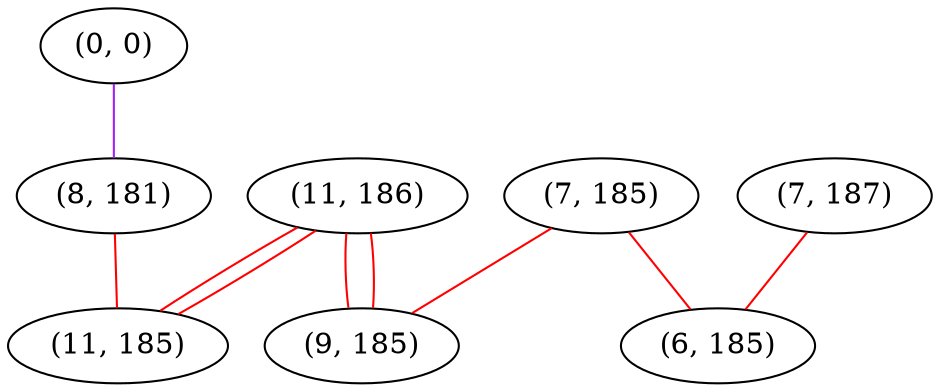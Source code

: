 graph "" {
"(0, 0)";
"(7, 187)";
"(8, 181)";
"(11, 186)";
"(7, 185)";
"(6, 185)";
"(11, 185)";
"(9, 185)";
"(0, 0)" -- "(8, 181)"  [color=purple, key=0, weight=4];
"(7, 187)" -- "(6, 185)"  [color=red, key=0, weight=1];
"(8, 181)" -- "(11, 185)"  [color=red, key=0, weight=1];
"(11, 186)" -- "(11, 185)"  [color=red, key=0, weight=1];
"(11, 186)" -- "(11, 185)"  [color=red, key=1, weight=1];
"(11, 186)" -- "(9, 185)"  [color=red, key=0, weight=1];
"(11, 186)" -- "(9, 185)"  [color=red, key=1, weight=1];
"(7, 185)" -- "(6, 185)"  [color=red, key=0, weight=1];
"(7, 185)" -- "(9, 185)"  [color=red, key=0, weight=1];
}
